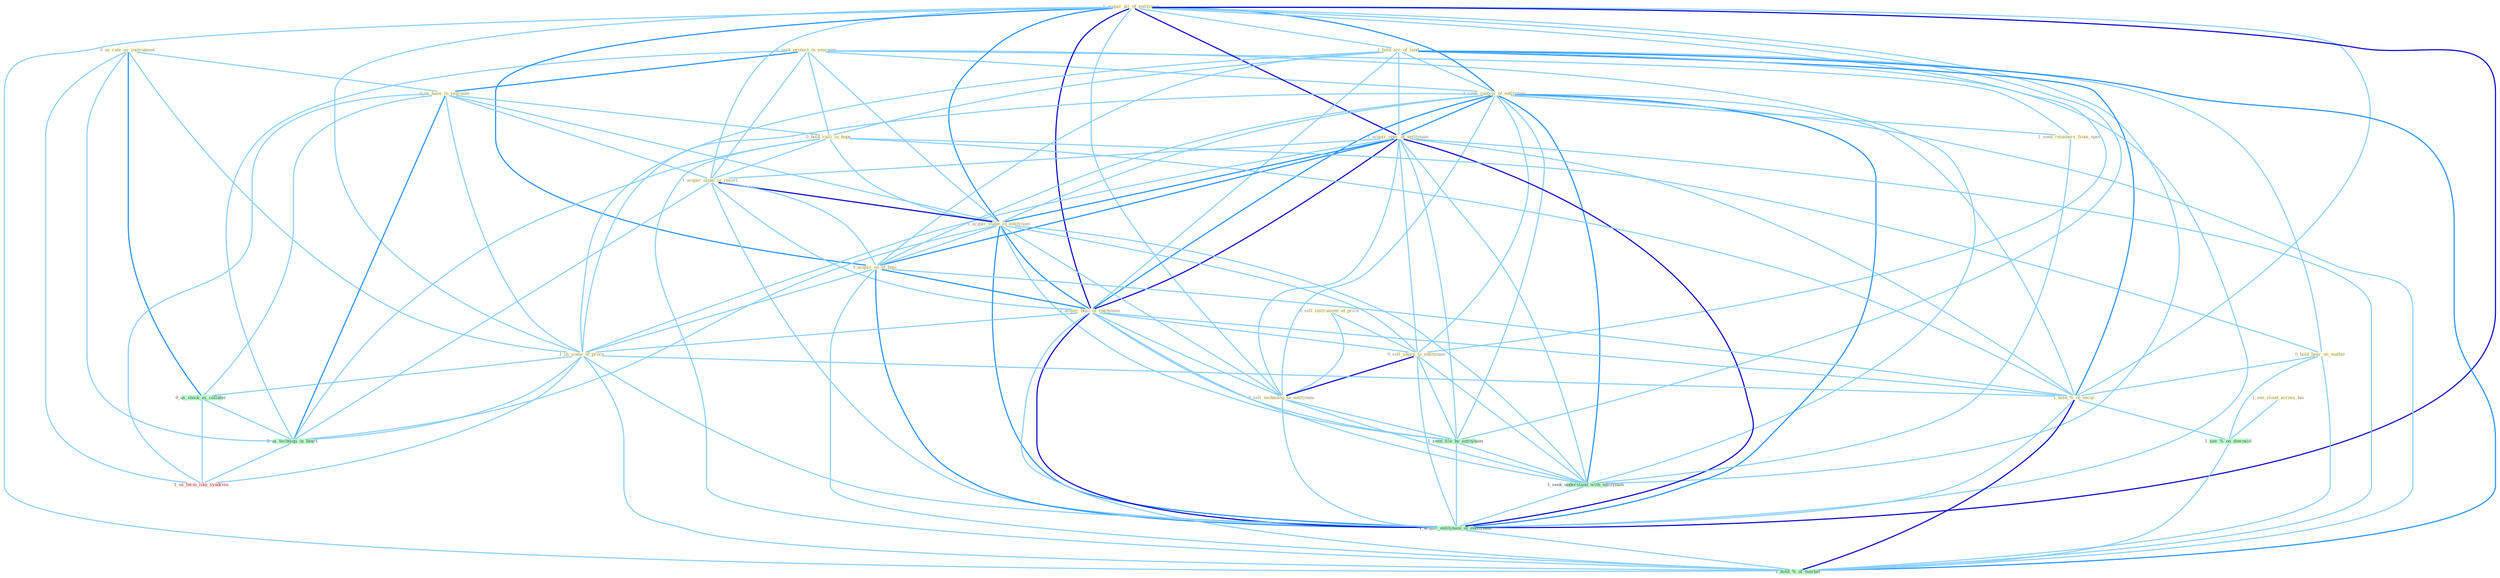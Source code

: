 Graph G{ 
    node
    [shape=polygon,style=filled,width=.5,height=.06,color="#BDFCC9",fixedsize=true,fontsize=4,
    fontcolor="#2f4f4f"];
    {node
    [color="#ffffe0", fontcolor="#8b7d6b"] "0_seek_protect_in_yearnum " "0_sell_instrument_at_price " "1_acquir_all_of_entitynam " "0_us_rate_as_instrument " "0_us_base_in_yearnum " "1_hold_acr_of_land " "1_seek_control_of_entitynam " "1_acquir_oper_of_entitynam " "0_hold_ralli_in_hope " "1_acquir_stake_in_resort " "1_see_cloud_across_bai " "1_acquir_stake_in_entitynam " "1_acquir_on_of_busi " "1_acquir_busi_of_entitynam " "0_sell_share_to_entitynam " "1_us_some_of_proce " "1_seek_reimburs_from_oper " "0_hold_hear_on_matter " "1_hold_%_of_secur " "0_sell_technolog_to_entitynam "}
{node [color="#fff0f5", fontcolor="#b22222"] "1_us_term_like_syndrom "}
edge [color="#B0E2FF"];

	"0_seek_protect_in_yearnum " -- "0_us_base_in_yearnum " [w="2", color="#1e90ff" , len=0.8];
	"0_seek_protect_in_yearnum " -- "1_seek_control_of_entitynam " [w="1", color="#87cefa" ];
	"0_seek_protect_in_yearnum " -- "0_hold_ralli_in_hope " [w="1", color="#87cefa" ];
	"0_seek_protect_in_yearnum " -- "1_acquir_stake_in_resort " [w="1", color="#87cefa" ];
	"0_seek_protect_in_yearnum " -- "1_acquir_stake_in_entitynam " [w="1", color="#87cefa" ];
	"0_seek_protect_in_yearnum " -- "1_seek_reimburs_from_oper " [w="1", color="#87cefa" ];
	"0_seek_protect_in_yearnum " -- "1_seek_understand_with_entitynam " [w="1", color="#87cefa" ];
	"0_seek_protect_in_yearnum " -- "0_us_techniqu_in_heart " [w="1", color="#87cefa" ];
	"0_sell_instrument_at_price " -- "0_sell_share_to_entitynam " [w="1", color="#87cefa" ];
	"0_sell_instrument_at_price " -- "0_sell_technolog_to_entitynam " [w="1", color="#87cefa" ];
	"1_acquir_all_of_entitynam " -- "1_hold_acr_of_land " [w="1", color="#87cefa" ];
	"1_acquir_all_of_entitynam " -- "1_seek_control_of_entitynam " [w="2", color="#1e90ff" , len=0.8];
	"1_acquir_all_of_entitynam " -- "1_acquir_oper_of_entitynam " [w="3", color="#0000cd" , len=0.6];
	"1_acquir_all_of_entitynam " -- "1_acquir_stake_in_resort " [w="1", color="#87cefa" ];
	"1_acquir_all_of_entitynam " -- "1_acquir_stake_in_entitynam " [w="2", color="#1e90ff" , len=0.8];
	"1_acquir_all_of_entitynam " -- "1_acquir_on_of_busi " [w="2", color="#1e90ff" , len=0.8];
	"1_acquir_all_of_entitynam " -- "1_acquir_busi_of_entitynam " [w="3", color="#0000cd" , len=0.6];
	"1_acquir_all_of_entitynam " -- "0_sell_share_to_entitynam " [w="1", color="#87cefa" ];
	"1_acquir_all_of_entitynam " -- "1_us_some_of_proce " [w="1", color="#87cefa" ];
	"1_acquir_all_of_entitynam " -- "1_hold_%_of_secur " [w="1", color="#87cefa" ];
	"1_acquir_all_of_entitynam " -- "0_sell_technolog_to_entitynam " [w="1", color="#87cefa" ];
	"1_acquir_all_of_entitynam " -- "1_seen_file_by_entitynam " [w="1", color="#87cefa" ];
	"1_acquir_all_of_entitynam " -- "1_seek_understand_with_entitynam " [w="1", color="#87cefa" ];
	"1_acquir_all_of_entitynam " -- "1_acquir_entitynam_of_entitynam " [w="3", color="#0000cd" , len=0.6];
	"1_acquir_all_of_entitynam " -- "1_hold_%_of_market " [w="1", color="#87cefa" ];
	"0_us_rate_as_instrument " -- "0_us_base_in_yearnum " [w="1", color="#87cefa" ];
	"0_us_rate_as_instrument " -- "1_us_some_of_proce " [w="1", color="#87cefa" ];
	"0_us_rate_as_instrument " -- "0_us_stock_as_collater " [w="2", color="#1e90ff" , len=0.8];
	"0_us_rate_as_instrument " -- "0_us_techniqu_in_heart " [w="1", color="#87cefa" ];
	"0_us_rate_as_instrument " -- "1_us_term_like_syndrom " [w="1", color="#87cefa" ];
	"0_us_base_in_yearnum " -- "0_hold_ralli_in_hope " [w="1", color="#87cefa" ];
	"0_us_base_in_yearnum " -- "1_acquir_stake_in_resort " [w="1", color="#87cefa" ];
	"0_us_base_in_yearnum " -- "1_acquir_stake_in_entitynam " [w="1", color="#87cefa" ];
	"0_us_base_in_yearnum " -- "1_us_some_of_proce " [w="1", color="#87cefa" ];
	"0_us_base_in_yearnum " -- "0_us_stock_as_collater " [w="1", color="#87cefa" ];
	"0_us_base_in_yearnum " -- "0_us_techniqu_in_heart " [w="2", color="#1e90ff" , len=0.8];
	"0_us_base_in_yearnum " -- "1_us_term_like_syndrom " [w="1", color="#87cefa" ];
	"1_hold_acr_of_land " -- "1_seek_control_of_entitynam " [w="1", color="#87cefa" ];
	"1_hold_acr_of_land " -- "1_acquir_oper_of_entitynam " [w="1", color="#87cefa" ];
	"1_hold_acr_of_land " -- "0_hold_ralli_in_hope " [w="1", color="#87cefa" ];
	"1_hold_acr_of_land " -- "1_acquir_on_of_busi " [w="1", color="#87cefa" ];
	"1_hold_acr_of_land " -- "1_acquir_busi_of_entitynam " [w="1", color="#87cefa" ];
	"1_hold_acr_of_land " -- "1_us_some_of_proce " [w="1", color="#87cefa" ];
	"1_hold_acr_of_land " -- "0_hold_hear_on_matter " [w="1", color="#87cefa" ];
	"1_hold_acr_of_land " -- "1_hold_%_of_secur " [w="2", color="#1e90ff" , len=0.8];
	"1_hold_acr_of_land " -- "1_acquir_entitynam_of_entitynam " [w="1", color="#87cefa" ];
	"1_hold_acr_of_land " -- "1_hold_%_of_market " [w="2", color="#1e90ff" , len=0.8];
	"1_seek_control_of_entitynam " -- "1_acquir_oper_of_entitynam " [w="2", color="#1e90ff" , len=0.8];
	"1_seek_control_of_entitynam " -- "1_acquir_stake_in_entitynam " [w="1", color="#87cefa" ];
	"1_seek_control_of_entitynam " -- "1_acquir_on_of_busi " [w="1", color="#87cefa" ];
	"1_seek_control_of_entitynam " -- "1_acquir_busi_of_entitynam " [w="2", color="#1e90ff" , len=0.8];
	"1_seek_control_of_entitynam " -- "0_sell_share_to_entitynam " [w="1", color="#87cefa" ];
	"1_seek_control_of_entitynam " -- "1_us_some_of_proce " [w="1", color="#87cefa" ];
	"1_seek_control_of_entitynam " -- "1_seek_reimburs_from_oper " [w="1", color="#87cefa" ];
	"1_seek_control_of_entitynam " -- "1_hold_%_of_secur " [w="1", color="#87cefa" ];
	"1_seek_control_of_entitynam " -- "0_sell_technolog_to_entitynam " [w="1", color="#87cefa" ];
	"1_seek_control_of_entitynam " -- "1_seen_file_by_entitynam " [w="1", color="#87cefa" ];
	"1_seek_control_of_entitynam " -- "1_seek_understand_with_entitynam " [w="2", color="#1e90ff" , len=0.8];
	"1_seek_control_of_entitynam " -- "1_acquir_entitynam_of_entitynam " [w="2", color="#1e90ff" , len=0.8];
	"1_seek_control_of_entitynam " -- "1_hold_%_of_market " [w="1", color="#87cefa" ];
	"1_acquir_oper_of_entitynam " -- "1_acquir_stake_in_resort " [w="1", color="#87cefa" ];
	"1_acquir_oper_of_entitynam " -- "1_acquir_stake_in_entitynam " [w="2", color="#1e90ff" , len=0.8];
	"1_acquir_oper_of_entitynam " -- "1_acquir_on_of_busi " [w="2", color="#1e90ff" , len=0.8];
	"1_acquir_oper_of_entitynam " -- "1_acquir_busi_of_entitynam " [w="3", color="#0000cd" , len=0.6];
	"1_acquir_oper_of_entitynam " -- "0_sell_share_to_entitynam " [w="1", color="#87cefa" ];
	"1_acquir_oper_of_entitynam " -- "1_us_some_of_proce " [w="1", color="#87cefa" ];
	"1_acquir_oper_of_entitynam " -- "1_hold_%_of_secur " [w="1", color="#87cefa" ];
	"1_acquir_oper_of_entitynam " -- "0_sell_technolog_to_entitynam " [w="1", color="#87cefa" ];
	"1_acquir_oper_of_entitynam " -- "1_seen_file_by_entitynam " [w="1", color="#87cefa" ];
	"1_acquir_oper_of_entitynam " -- "1_seek_understand_with_entitynam " [w="1", color="#87cefa" ];
	"1_acquir_oper_of_entitynam " -- "1_acquir_entitynam_of_entitynam " [w="3", color="#0000cd" , len=0.6];
	"1_acquir_oper_of_entitynam " -- "1_hold_%_of_market " [w="1", color="#87cefa" ];
	"0_hold_ralli_in_hope " -- "1_acquir_stake_in_resort " [w="1", color="#87cefa" ];
	"0_hold_ralli_in_hope " -- "1_acquir_stake_in_entitynam " [w="1", color="#87cefa" ];
	"0_hold_ralli_in_hope " -- "0_hold_hear_on_matter " [w="1", color="#87cefa" ];
	"0_hold_ralli_in_hope " -- "1_hold_%_of_secur " [w="1", color="#87cefa" ];
	"0_hold_ralli_in_hope " -- "0_us_techniqu_in_heart " [w="1", color="#87cefa" ];
	"0_hold_ralli_in_hope " -- "1_hold_%_of_market " [w="1", color="#87cefa" ];
	"1_acquir_stake_in_resort " -- "1_acquir_stake_in_entitynam " [w="3", color="#0000cd" , len=0.6];
	"1_acquir_stake_in_resort " -- "1_acquir_on_of_busi " [w="1", color="#87cefa" ];
	"1_acquir_stake_in_resort " -- "1_acquir_busi_of_entitynam " [w="1", color="#87cefa" ];
	"1_acquir_stake_in_resort " -- "1_acquir_entitynam_of_entitynam " [w="1", color="#87cefa" ];
	"1_acquir_stake_in_resort " -- "0_us_techniqu_in_heart " [w="1", color="#87cefa" ];
	"1_see_cloud_across_bai " -- "1_see_%_on_downsid " [w="1", color="#87cefa" ];
	"1_acquir_stake_in_entitynam " -- "1_acquir_on_of_busi " [w="1", color="#87cefa" ];
	"1_acquir_stake_in_entitynam " -- "1_acquir_busi_of_entitynam " [w="2", color="#1e90ff" , len=0.8];
	"1_acquir_stake_in_entitynam " -- "0_sell_share_to_entitynam " [w="1", color="#87cefa" ];
	"1_acquir_stake_in_entitynam " -- "0_sell_technolog_to_entitynam " [w="1", color="#87cefa" ];
	"1_acquir_stake_in_entitynam " -- "1_seen_file_by_entitynam " [w="1", color="#87cefa" ];
	"1_acquir_stake_in_entitynam " -- "1_seek_understand_with_entitynam " [w="1", color="#87cefa" ];
	"1_acquir_stake_in_entitynam " -- "1_acquir_entitynam_of_entitynam " [w="2", color="#1e90ff" , len=0.8];
	"1_acquir_stake_in_entitynam " -- "0_us_techniqu_in_heart " [w="1", color="#87cefa" ];
	"1_acquir_on_of_busi " -- "1_acquir_busi_of_entitynam " [w="2", color="#1e90ff" , len=0.8];
	"1_acquir_on_of_busi " -- "1_us_some_of_proce " [w="1", color="#87cefa" ];
	"1_acquir_on_of_busi " -- "1_hold_%_of_secur " [w="1", color="#87cefa" ];
	"1_acquir_on_of_busi " -- "1_acquir_entitynam_of_entitynam " [w="2", color="#1e90ff" , len=0.8];
	"1_acquir_on_of_busi " -- "1_hold_%_of_market " [w="1", color="#87cefa" ];
	"1_acquir_busi_of_entitynam " -- "0_sell_share_to_entitynam " [w="1", color="#87cefa" ];
	"1_acquir_busi_of_entitynam " -- "1_us_some_of_proce " [w="1", color="#87cefa" ];
	"1_acquir_busi_of_entitynam " -- "1_hold_%_of_secur " [w="1", color="#87cefa" ];
	"1_acquir_busi_of_entitynam " -- "0_sell_technolog_to_entitynam " [w="1", color="#87cefa" ];
	"1_acquir_busi_of_entitynam " -- "1_seen_file_by_entitynam " [w="1", color="#87cefa" ];
	"1_acquir_busi_of_entitynam " -- "1_seek_understand_with_entitynam " [w="1", color="#87cefa" ];
	"1_acquir_busi_of_entitynam " -- "1_acquir_entitynam_of_entitynam " [w="3", color="#0000cd" , len=0.6];
	"1_acquir_busi_of_entitynam " -- "1_hold_%_of_market " [w="1", color="#87cefa" ];
	"0_sell_share_to_entitynam " -- "0_sell_technolog_to_entitynam " [w="3", color="#0000cd" , len=0.6];
	"0_sell_share_to_entitynam " -- "1_seen_file_by_entitynam " [w="1", color="#87cefa" ];
	"0_sell_share_to_entitynam " -- "1_seek_understand_with_entitynam " [w="1", color="#87cefa" ];
	"0_sell_share_to_entitynam " -- "1_acquir_entitynam_of_entitynam " [w="1", color="#87cefa" ];
	"1_us_some_of_proce " -- "1_hold_%_of_secur " [w="1", color="#87cefa" ];
	"1_us_some_of_proce " -- "0_us_stock_as_collater " [w="1", color="#87cefa" ];
	"1_us_some_of_proce " -- "1_acquir_entitynam_of_entitynam " [w="1", color="#87cefa" ];
	"1_us_some_of_proce " -- "0_us_techniqu_in_heart " [w="1", color="#87cefa" ];
	"1_us_some_of_proce " -- "1_us_term_like_syndrom " [w="1", color="#87cefa" ];
	"1_us_some_of_proce " -- "1_hold_%_of_market " [w="1", color="#87cefa" ];
	"1_seek_reimburs_from_oper " -- "1_seek_understand_with_entitynam " [w="1", color="#87cefa" ];
	"0_hold_hear_on_matter " -- "1_hold_%_of_secur " [w="1", color="#87cefa" ];
	"0_hold_hear_on_matter " -- "1_see_%_on_downsid " [w="1", color="#87cefa" ];
	"0_hold_hear_on_matter " -- "1_hold_%_of_market " [w="1", color="#87cefa" ];
	"1_hold_%_of_secur " -- "1_acquir_entitynam_of_entitynam " [w="1", color="#87cefa" ];
	"1_hold_%_of_secur " -- "1_see_%_on_downsid " [w="1", color="#87cefa" ];
	"1_hold_%_of_secur " -- "1_hold_%_of_market " [w="3", color="#0000cd" , len=0.6];
	"0_sell_technolog_to_entitynam " -- "1_seen_file_by_entitynam " [w="1", color="#87cefa" ];
	"0_sell_technolog_to_entitynam " -- "1_seek_understand_with_entitynam " [w="1", color="#87cefa" ];
	"0_sell_technolog_to_entitynam " -- "1_acquir_entitynam_of_entitynam " [w="1", color="#87cefa" ];
	"1_seen_file_by_entitynam " -- "1_seek_understand_with_entitynam " [w="1", color="#87cefa" ];
	"1_seen_file_by_entitynam " -- "1_acquir_entitynam_of_entitynam " [w="1", color="#87cefa" ];
	"0_us_stock_as_collater " -- "0_us_techniqu_in_heart " [w="1", color="#87cefa" ];
	"0_us_stock_as_collater " -- "1_us_term_like_syndrom " [w="1", color="#87cefa" ];
	"1_seek_understand_with_entitynam " -- "1_acquir_entitynam_of_entitynam " [w="1", color="#87cefa" ];
	"1_acquir_entitynam_of_entitynam " -- "1_hold_%_of_market " [w="1", color="#87cefa" ];
	"0_us_techniqu_in_heart " -- "1_us_term_like_syndrom " [w="1", color="#87cefa" ];
	"1_see_%_on_downsid " -- "1_hold_%_of_market " [w="1", color="#87cefa" ];
}